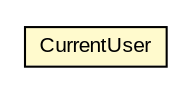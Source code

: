 #!/usr/local/bin/dot
#
# Class diagram 
# Generated by UMLGraph version R5_6-24-gf6e263 (http://www.umlgraph.org/)
#

digraph G {
	edge [fontname="arial",fontsize=10,labelfontname="arial",labelfontsize=10];
	node [fontname="arial",fontsize=10,shape=plaintext];
	nodesep=0.25;
	ranksep=0.5;
	rankdir=LR;
	// com.gwtplatform.carstore.client.security.CurrentUser
	c204012 [label=<<table title="com.gwtplatform.carstore.client.security.CurrentUser" border="0" cellborder="1" cellspacing="0" cellpadding="2" port="p" bgcolor="lemonChiffon" href="./CurrentUser.html">
		<tr><td><table border="0" cellspacing="0" cellpadding="1">
<tr><td align="center" balign="center"> CurrentUser </td></tr>
		</table></td></tr>
		</table>>, URL="./CurrentUser.html", fontname="arial", fontcolor="black", fontsize=10.0];
}

